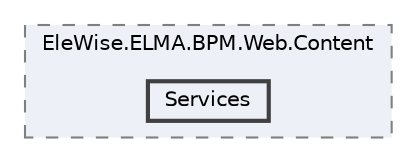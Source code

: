 digraph "Web/Modules/EleWise.ELMA.BPM.Web.Content/Services"
{
 // LATEX_PDF_SIZE
  bgcolor="transparent";
  edge [fontname=Helvetica,fontsize=10,labelfontname=Helvetica,labelfontsize=10];
  node [fontname=Helvetica,fontsize=10,shape=box,height=0.2,width=0.4];
  compound=true
  subgraph clusterdir_fdf001463744d38516fc527aa2ea06db {
    graph [ bgcolor="#edf0f7", pencolor="grey50", label="EleWise.ELMA.BPM.Web.Content", fontname=Helvetica,fontsize=10 style="filled,dashed", URL="dir_fdf001463744d38516fc527aa2ea06db.html",tooltip=""]
  dir_90d4f02b34c8e34c513b86e469eb7db6 [label="Services", fillcolor="#edf0f7", color="grey25", style="filled,bold", URL="dir_90d4f02b34c8e34c513b86e469eb7db6.html",tooltip=""];
  }
}
